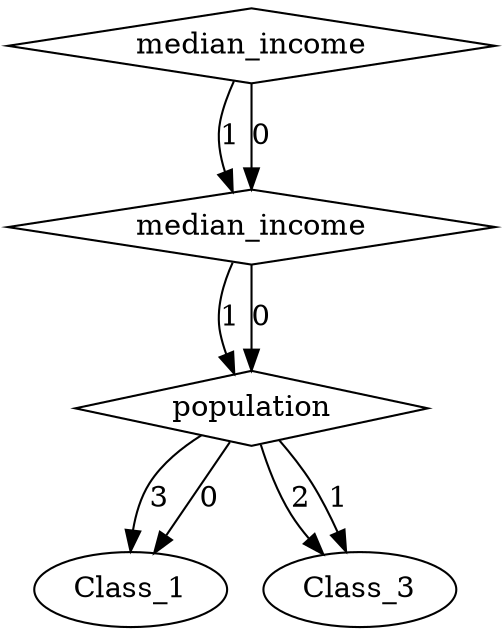 digraph {
node [label=Class_1,style=""] Class_1
node [label=Class_3,style=""] Class_3
node [label=Class_3,style=""] Class_3
node [label=Class_1,style=""] Class_1
node [label=population,shape="diamond",style=""] 2
node [label=median_income,shape="diamond",style=""] 1
node [label=median_income,shape="diamond",style=""] 0

2 -> Class_1 [label="3"]
2 -> Class_3 [label="2"]
2 -> Class_3 [label="1"]
2 -> Class_1 [label="0"]
1 -> 2 [label="1"]
1 -> 2 [label="0"]
0 -> 1 [label="1"]
0 -> 1 [label="0"]
}